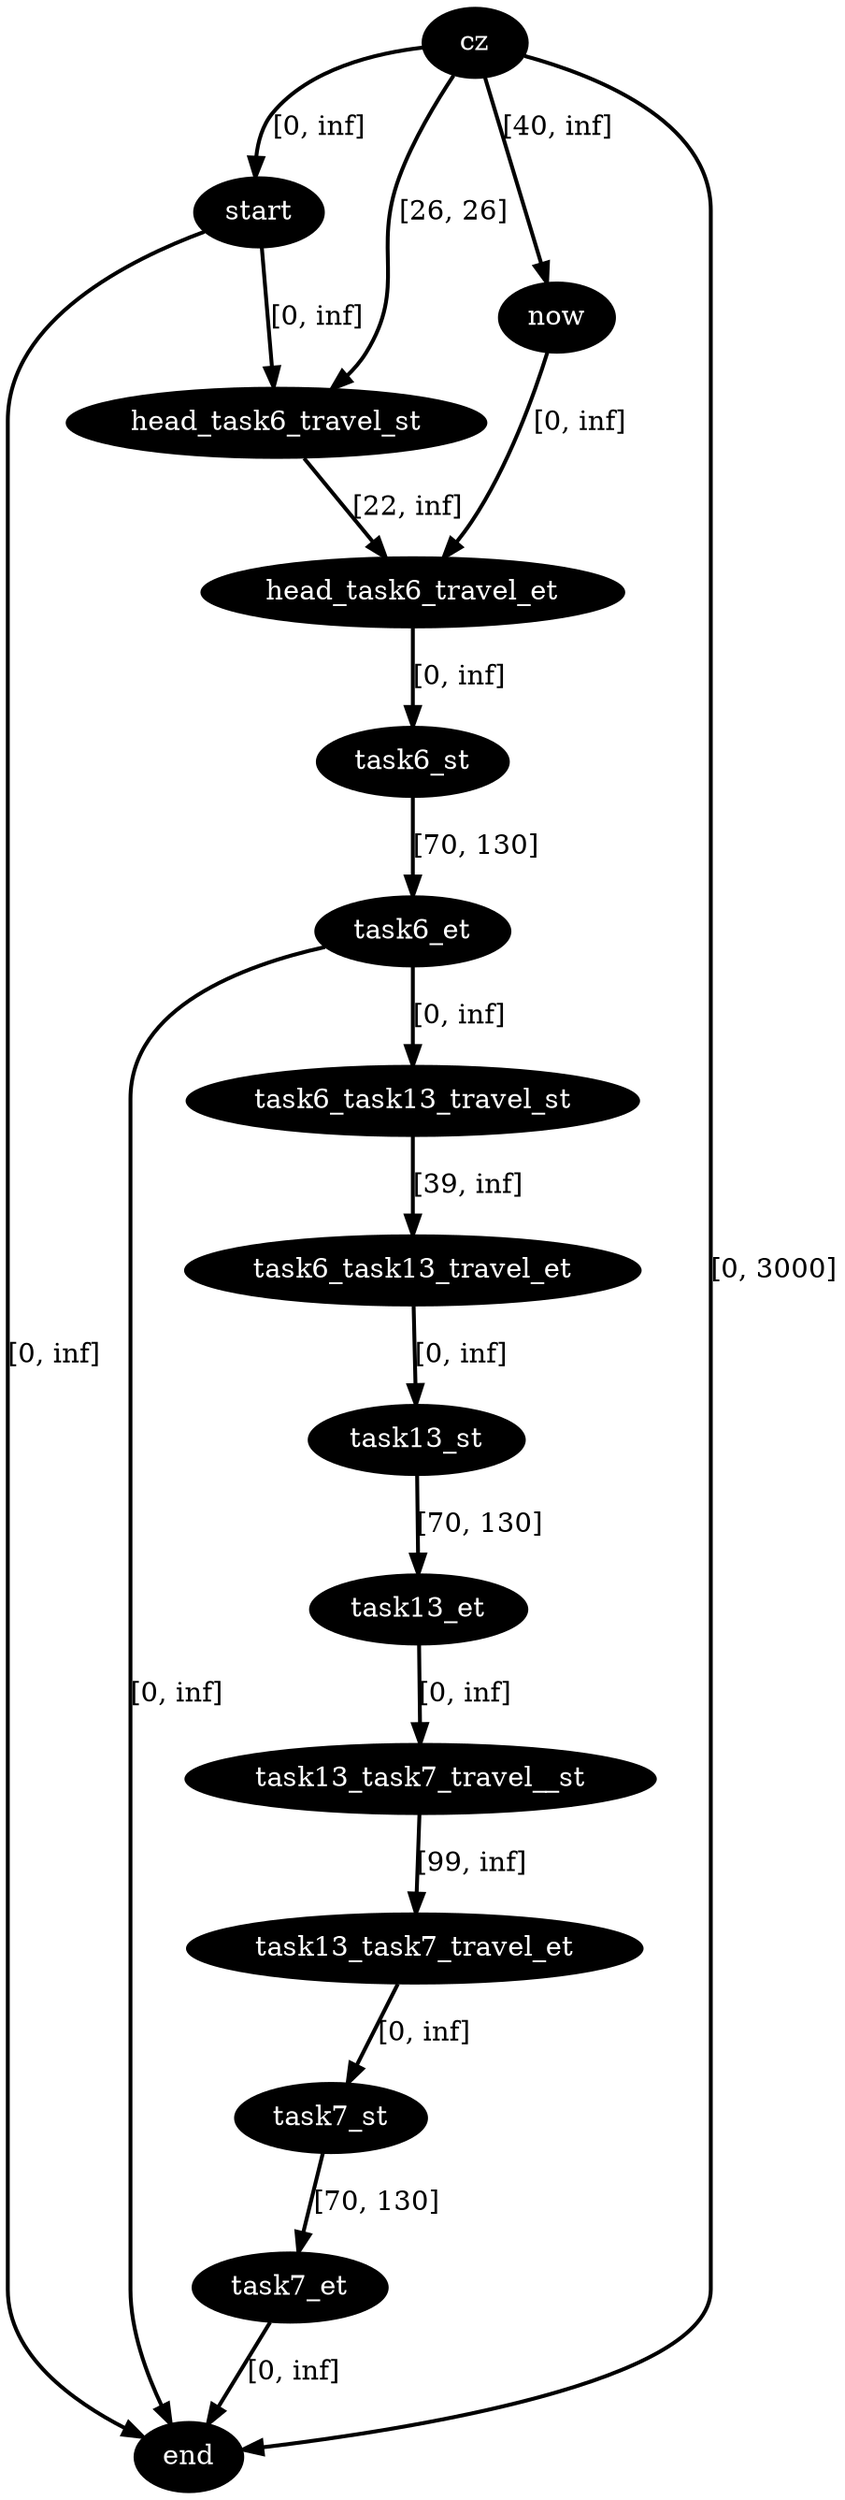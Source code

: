 digraph plan {
0[label="cz",style=filled,fillcolor=black,fontcolor=white];
1[label="start",style=filled,fillcolor=black,fontcolor=white];
2[label="now",style=filled,fillcolor=black,fontcolor=white];
3[label="end",style=filled,fillcolor=black,fontcolor=white];
13[label="head_task6_travel_st",style=filled,fillcolor=black,fontcolor=white];
14[label="head_task6_travel_et",style=filled,fillcolor=black,fontcolor=white];
15[label="task6_st",style=filled,fillcolor=black,fontcolor=white];
16[label="task6_et",style=filled,fillcolor=black,fontcolor=white];
23[label="task7_st",style=filled,fillcolor=black,fontcolor=white];
24[label="task7_et",style=filled,fillcolor=black,fontcolor=white];
55[label="task6_task13_travel_st",style=filled,fillcolor=black,fontcolor=white];
56[label="task6_task13_travel_et",style=filled,fillcolor=black,fontcolor=white];
57[label="task13_st",style=filled,fillcolor=black,fontcolor=white];
58[label="task13_et",style=filled,fillcolor=black,fontcolor=white];
59[label="task13_task7_travel__st",style=filled,fillcolor=black,fontcolor=white];
60[label="task13_task7_travel_et",style=filled,fillcolor=black,fontcolor=white];
"0"->"1"[label="[0, inf]",penwidth=2,color=black];
"0"->"3"[label="[0, 3000]",penwidth=2,color=black];
"13"->"14"[label="[22, inf]",penwidth=2,color=black];
"1"->"13"[label="[0, inf]",penwidth=2,color=black];
"0"->"13"[label="[26, 26]",penwidth=2,color=black];
"0"->"2"[label="[40, inf]",penwidth=2,color=black];
"2"->"14"[label="[0, inf]",penwidth=2,color=black];
"1"->"3"[label="[0, inf]",penwidth=2,color=black];
"60"->"23"[label="[0, inf]",penwidth=2,color=black];
"58"->"59"[label="[0, inf]",penwidth=2,color=black];
"59"->"60"[label="[99, inf]",penwidth=2,color=black];
"57"->"58"[label="[70, 130]",penwidth=2,color=black];
"56"->"57"[label="[0, inf]",penwidth=2,color=black];
"16"->"3"[label="[0, inf]",penwidth=2,color=black];
"55"->"56"[label="[39, inf]",penwidth=2,color=black];
"16"->"55"[label="[0, inf]",penwidth=2,color=black];
"15"->"16"[label="[70, 130]",penwidth=2,color=black];
"14"->"15"[label="[0, inf]",penwidth=2,color=black];
"24"->"3"[label="[0, inf]",penwidth=2,color=black];
"23"->"24"[label="[70, 130]",penwidth=2,color=black];
}
